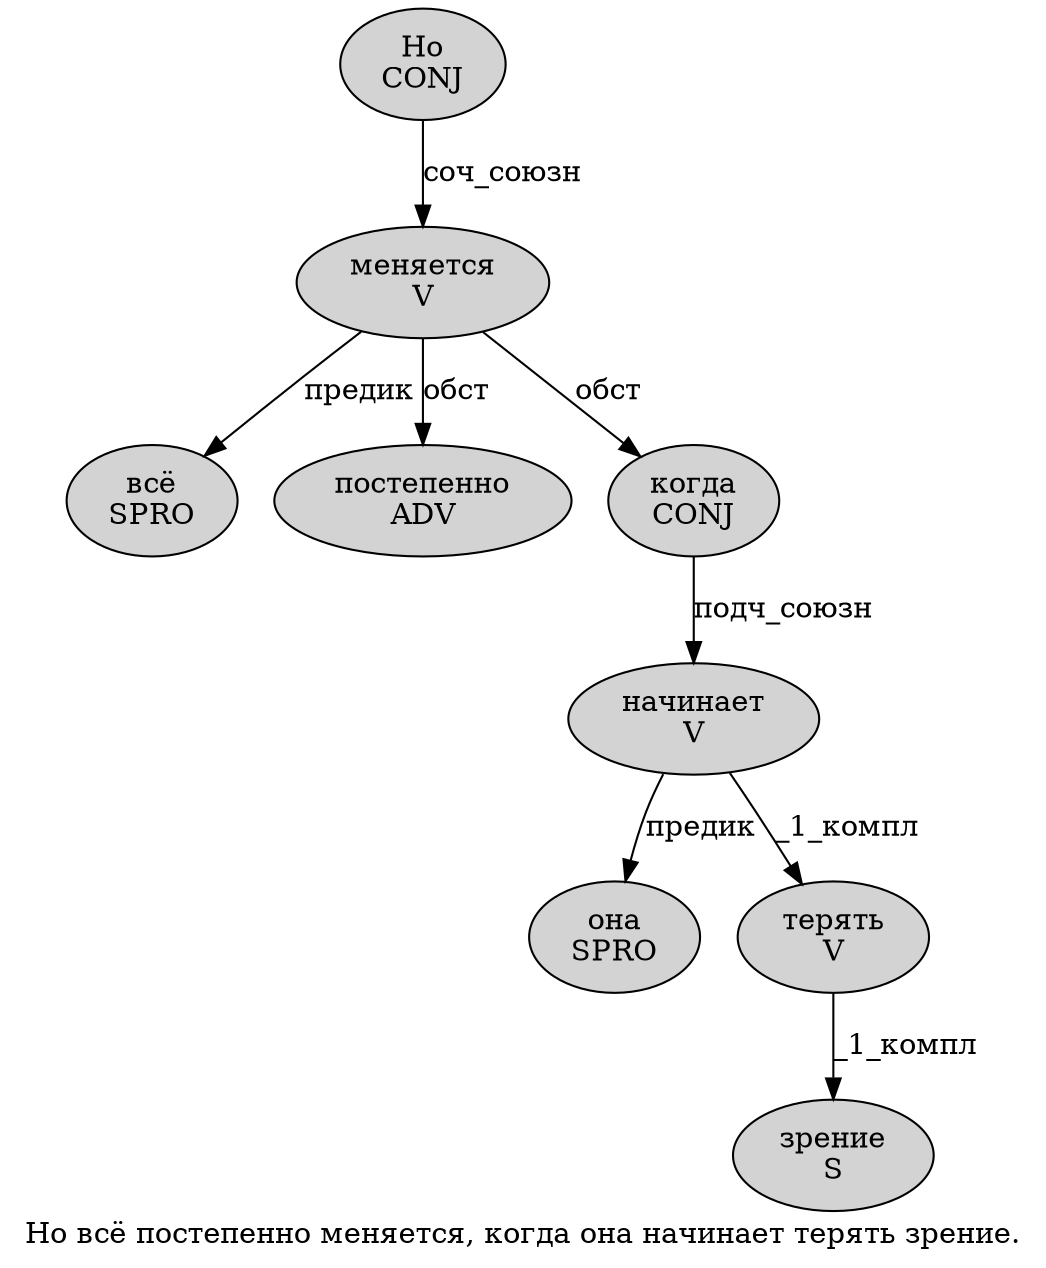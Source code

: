 digraph SENTENCE_645 {
	graph [label="Но всё постепенно меняется, когда она начинает терять зрение."]
	node [style=filled]
		0 [label="Но
CONJ" color="" fillcolor=lightgray penwidth=1 shape=ellipse]
		1 [label="всё
SPRO" color="" fillcolor=lightgray penwidth=1 shape=ellipse]
		2 [label="постепенно
ADV" color="" fillcolor=lightgray penwidth=1 shape=ellipse]
		3 [label="меняется
V" color="" fillcolor=lightgray penwidth=1 shape=ellipse]
		5 [label="когда
CONJ" color="" fillcolor=lightgray penwidth=1 shape=ellipse]
		6 [label="она
SPRO" color="" fillcolor=lightgray penwidth=1 shape=ellipse]
		7 [label="начинает
V" color="" fillcolor=lightgray penwidth=1 shape=ellipse]
		8 [label="терять
V" color="" fillcolor=lightgray penwidth=1 shape=ellipse]
		9 [label="зрение
S" color="" fillcolor=lightgray penwidth=1 shape=ellipse]
			0 -> 3 [label="соч_союзн"]
			3 -> 1 [label="предик"]
			3 -> 2 [label="обст"]
			3 -> 5 [label="обст"]
			8 -> 9 [label="_1_компл"]
			5 -> 7 [label="подч_союзн"]
			7 -> 6 [label="предик"]
			7 -> 8 [label="_1_компл"]
}